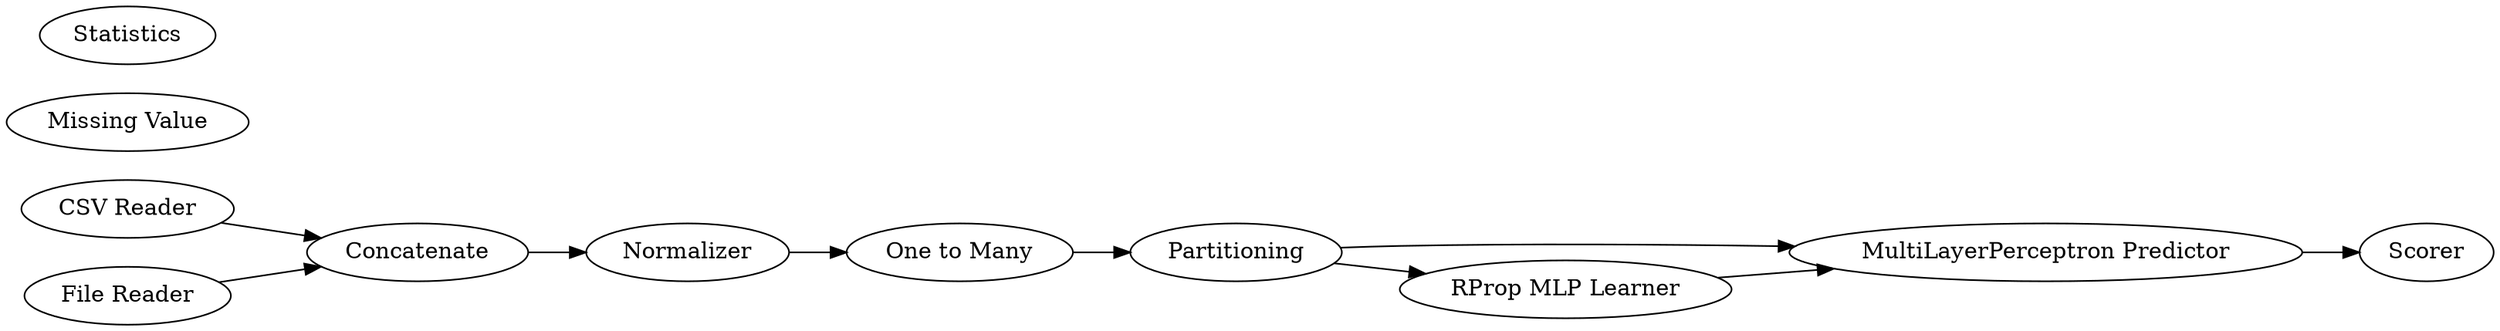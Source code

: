 digraph {
	5 [label=Scorer]
	6 [label=Normalizer]
	8 [label="Missing Value"]
	9 [label=Statistics]
	10 [label=Partitioning]
	11 [label="CSV Reader"]
	12 [label="File Reader"]
	13 [label=Concatenate]
	14 [label="MultiLayerPerceptron Predictor"]
	15 [label="RProp MLP Learner"]
	16 [label="One to Many"]
	6 -> 16
	10 -> 15
	10 -> 14
	11 -> 13
	12 -> 13
	13 -> 6
	14 -> 5
	15 -> 14
	16 -> 10
	rankdir=LR
}
